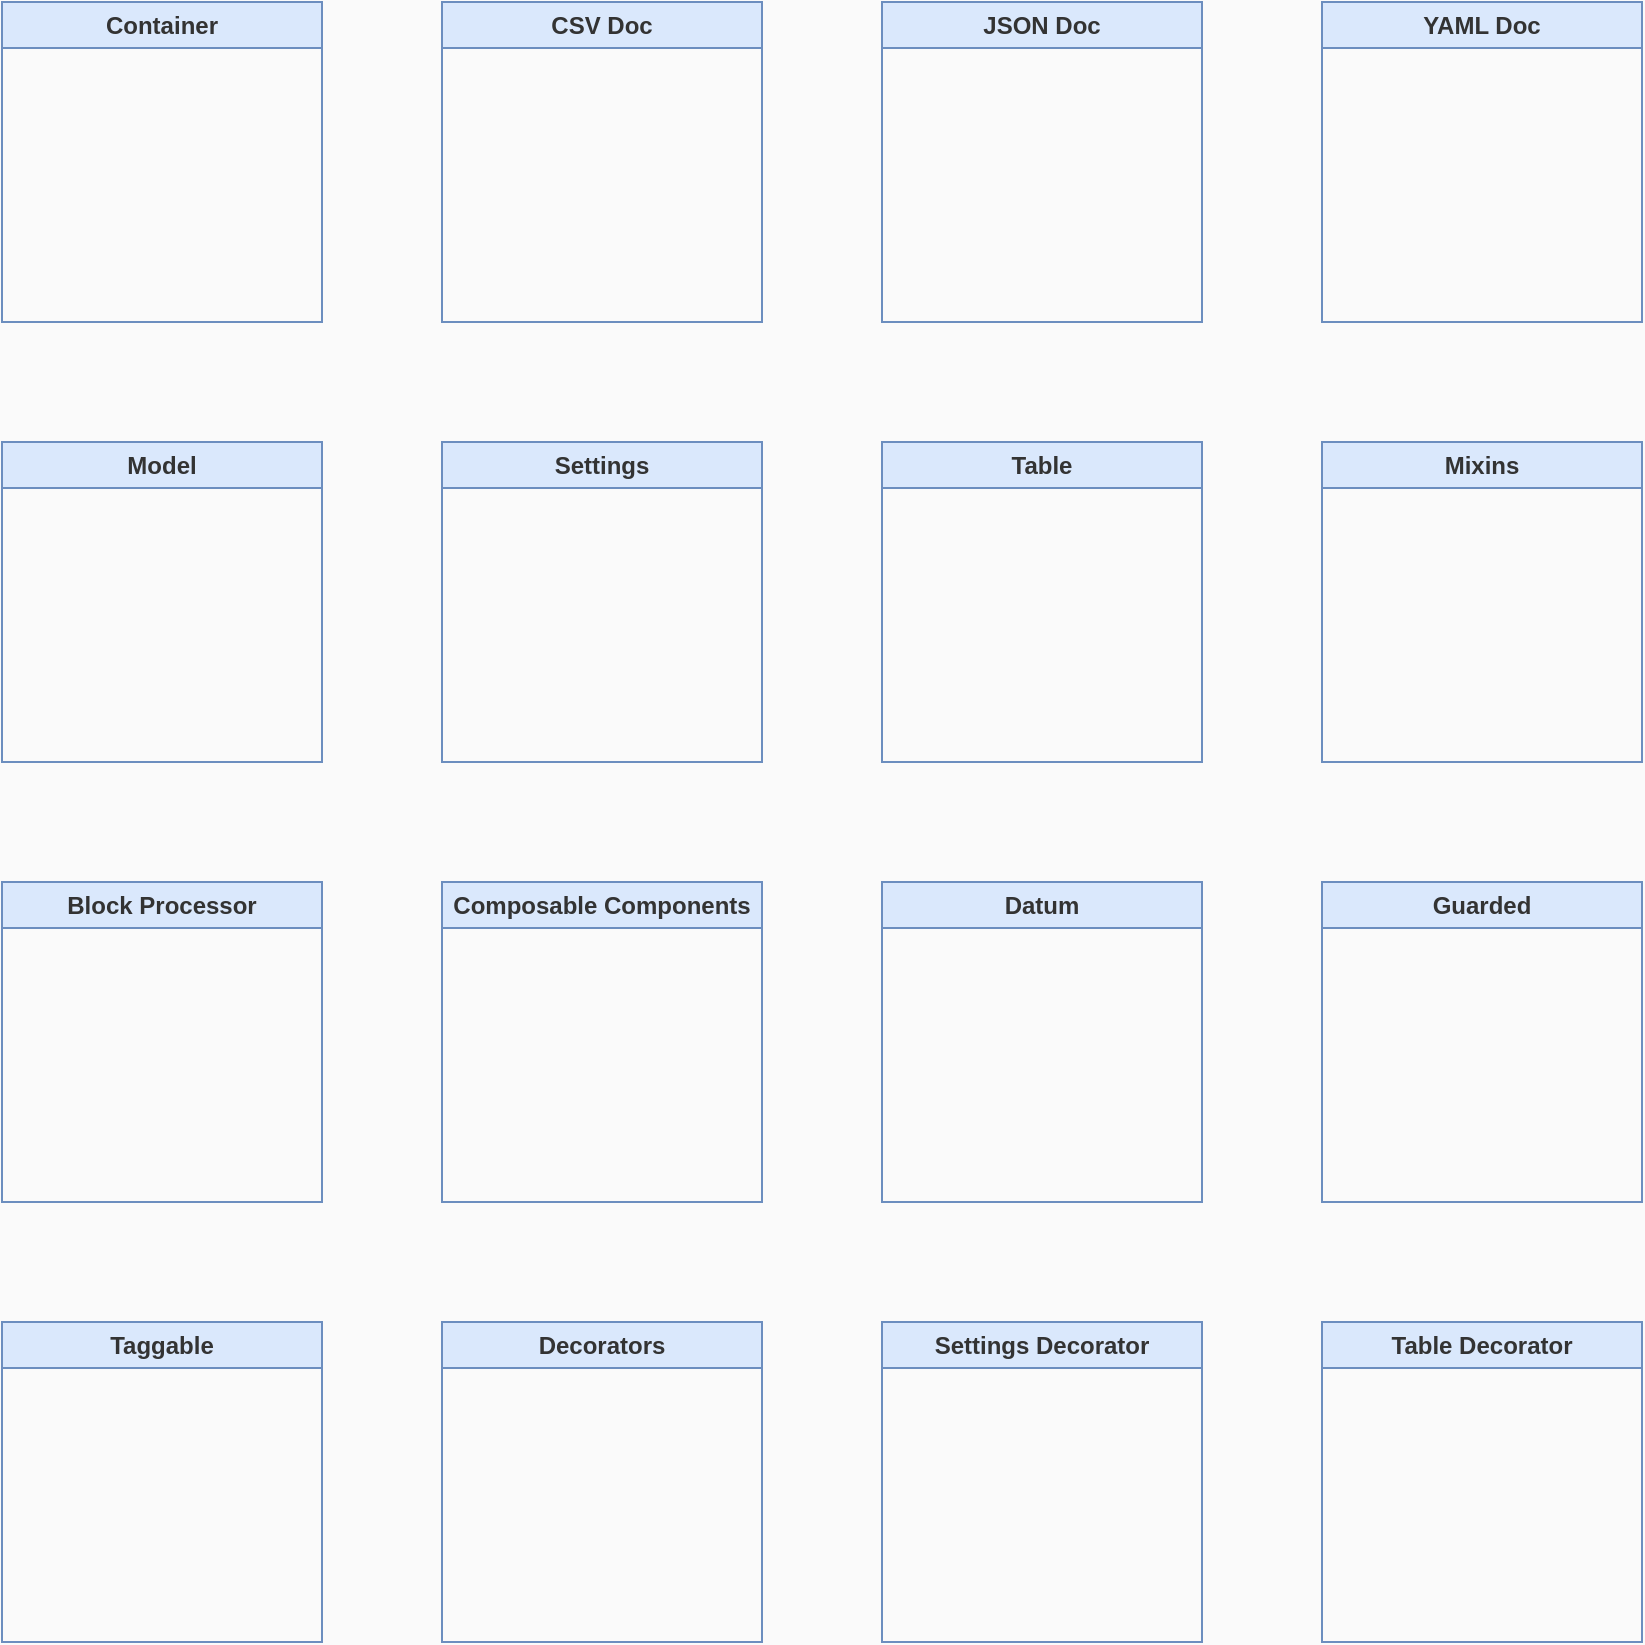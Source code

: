 <mxfile>
  <diagram id="25G" name="Style-Plain">
    <mxGraphModel dx="0" dy="0" background="#fafafa" grid="0" gridSize="10" guides="1" tooltips="1" connect="1" arrows="1" fold="1" page="1" pageScale="1" pageWidth="1169" pageHeight="827" math="0" shadow="0">
      <root>
        <mxCell id="page_root_25G" parent="25G"/>
        <mxCell id="node_root_25G" parent="page_root_25G"/>
        <mxCell id="25G-2" value="Container" style="whiteSpace=wrap;html=1;fillColor=#dae8fc;strokeColor=#6c8ebf;fontColor=#333333;swimlane" vertex="1" parent="node_root_25G">
          <mxGeometry x="30" y="30" width="160" height="160" as="geometry"/>
        </mxCell>
        <mxCell id="25G-3" value="CSV Doc" style="whiteSpace=wrap;html=1;fillColor=#dae8fc;strokeColor=#6c8ebf;fontColor=#333333;swimlane" vertex="1" parent="node_root_25G">
          <mxGeometry x="250" y="30" width="160" height="160" as="geometry"/>
        </mxCell>
        <mxCell id="25G-4" value="JSON Doc" style="whiteSpace=wrap;html=1;fillColor=#dae8fc;strokeColor=#6c8ebf;fontColor=#333333;swimlane" vertex="1" parent="node_root_25G">
          <mxGeometry x="470" y="30" width="160" height="160" as="geometry"/>
        </mxCell>
        <mxCell id="25G-5" value="YAML Doc" style="whiteSpace=wrap;html=1;fillColor=#dae8fc;strokeColor=#6c8ebf;fontColor=#333333;swimlane" vertex="1" parent="node_root_25G">
          <mxGeometry x="690" y="30" width="160" height="160" as="geometry"/>
        </mxCell>
        <mxCell id="25G-6" value="Model" style="whiteSpace=wrap;html=1;fillColor=#dae8fc;strokeColor=#6c8ebf;fontColor=#333333;swimlane" vertex="1" parent="node_root_25G">
          <mxGeometry x="30" y="250" width="160" height="160" as="geometry"/>
        </mxCell>
        <mxCell id="25G-7" value="Settings" style="whiteSpace=wrap;html=1;fillColor=#dae8fc;strokeColor=#6c8ebf;fontColor=#333333;swimlane" vertex="1" parent="node_root_25G">
          <mxGeometry x="250" y="250" width="160" height="160" as="geometry"/>
        </mxCell>
        <mxCell id="25G-8" value="Table" style="whiteSpace=wrap;html=1;fillColor=#dae8fc;strokeColor=#6c8ebf;fontColor=#333333;swimlane" vertex="1" parent="node_root_25G">
          <mxGeometry x="470" y="250" width="160" height="160" as="geometry"/>
        </mxCell>
        <mxCell id="25G-9" value="Mixins" style="whiteSpace=wrap;html=1;fillColor=#dae8fc;strokeColor=#6c8ebf;fontColor=#333333;swimlane" vertex="1" parent="node_root_25G">
          <mxGeometry x="690" y="250" width="160" height="160" as="geometry"/>
        </mxCell>
        <mxCell id="25G-10" value="Block Processor" style="whiteSpace=wrap;html=1;fillColor=#dae8fc;strokeColor=#6c8ebf;fontColor=#333333;swimlane" vertex="1" parent="node_root_25G">
          <mxGeometry x="30" y="470" width="160" height="160" as="geometry"/>
        </mxCell>
        <mxCell id="25G-11" value="Composable Components" style="whiteSpace=wrap;html=1;fillColor=#dae8fc;strokeColor=#6c8ebf;fontColor=#333333;swimlane" vertex="1" parent="node_root_25G">
          <mxGeometry x="250" y="470" width="160" height="160" as="geometry"/>
        </mxCell>
        <mxCell id="25G-12" value="Datum" style="whiteSpace=wrap;html=1;fillColor=#dae8fc;strokeColor=#6c8ebf;fontColor=#333333;swimlane" vertex="1" parent="node_root_25G">
          <mxGeometry x="470" y="470" width="160" height="160" as="geometry"/>
        </mxCell>
        <mxCell id="25G-13" value="Guarded" style="whiteSpace=wrap;html=1;fillColor=#dae8fc;strokeColor=#6c8ebf;fontColor=#333333;swimlane" vertex="1" parent="node_root_25G">
          <mxGeometry x="690" y="470" width="160" height="160" as="geometry"/>
        </mxCell>
        <mxCell id="25G-14" value="Taggable" style="whiteSpace=wrap;html=1;fillColor=#dae8fc;strokeColor=#6c8ebf;fontColor=#333333;swimlane" vertex="1" parent="node_root_25G">
          <mxGeometry x="30" y="690" width="160" height="160" as="geometry"/>
        </mxCell>
        <mxCell id="25G-15" value="Decorators" style="whiteSpace=wrap;html=1;fillColor=#dae8fc;strokeColor=#6c8ebf;fontColor=#333333;swimlane" vertex="1" parent="node_root_25G">
          <mxGeometry x="250" y="690" width="160" height="160" as="geometry"/>
        </mxCell>
        <mxCell id="25G-16" value="Settings Decorator" style="whiteSpace=wrap;html=1;fillColor=#dae8fc;strokeColor=#6c8ebf;fontColor=#333333;swimlane" vertex="1" parent="node_root_25G">
          <mxGeometry x="470" y="690" width="160" height="160" as="geometry"/>
        </mxCell>
        <mxCell id="25G-17" value="Table Decorator" style="whiteSpace=wrap;html=1;fillColor=#dae8fc;strokeColor=#6c8ebf;fontColor=#333333;swimlane" vertex="1" parent="node_root_25G">
          <mxGeometry x="690" y="690" width="160" height="160" as="geometry"/>
        </mxCell>
      </root>
    </mxGraphModel>
  </diagram>
</mxfile>